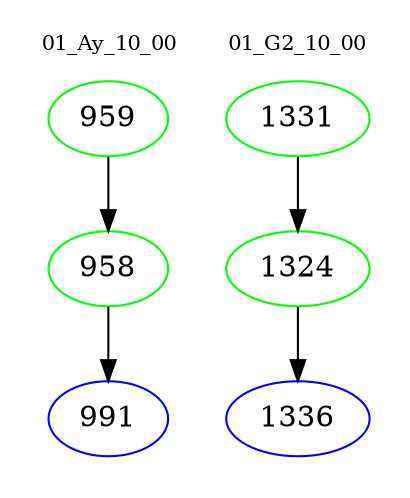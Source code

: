 digraph{
subgraph cluster_0 {
color = white
label = "01_Ay_10_00";
fontsize=10;
T0_959 [label="959", color="green"]
T0_959 -> T0_958 [color="black"]
T0_958 [label="958", color="green"]
T0_958 -> T0_991 [color="black"]
T0_991 [label="991", color="blue"]
}
subgraph cluster_1 {
color = white
label = "01_G2_10_00";
fontsize=10;
T1_1331 [label="1331", color="green"]
T1_1331 -> T1_1324 [color="black"]
T1_1324 [label="1324", color="green"]
T1_1324 -> T1_1336 [color="black"]
T1_1336 [label="1336", color="blue"]
}
}
